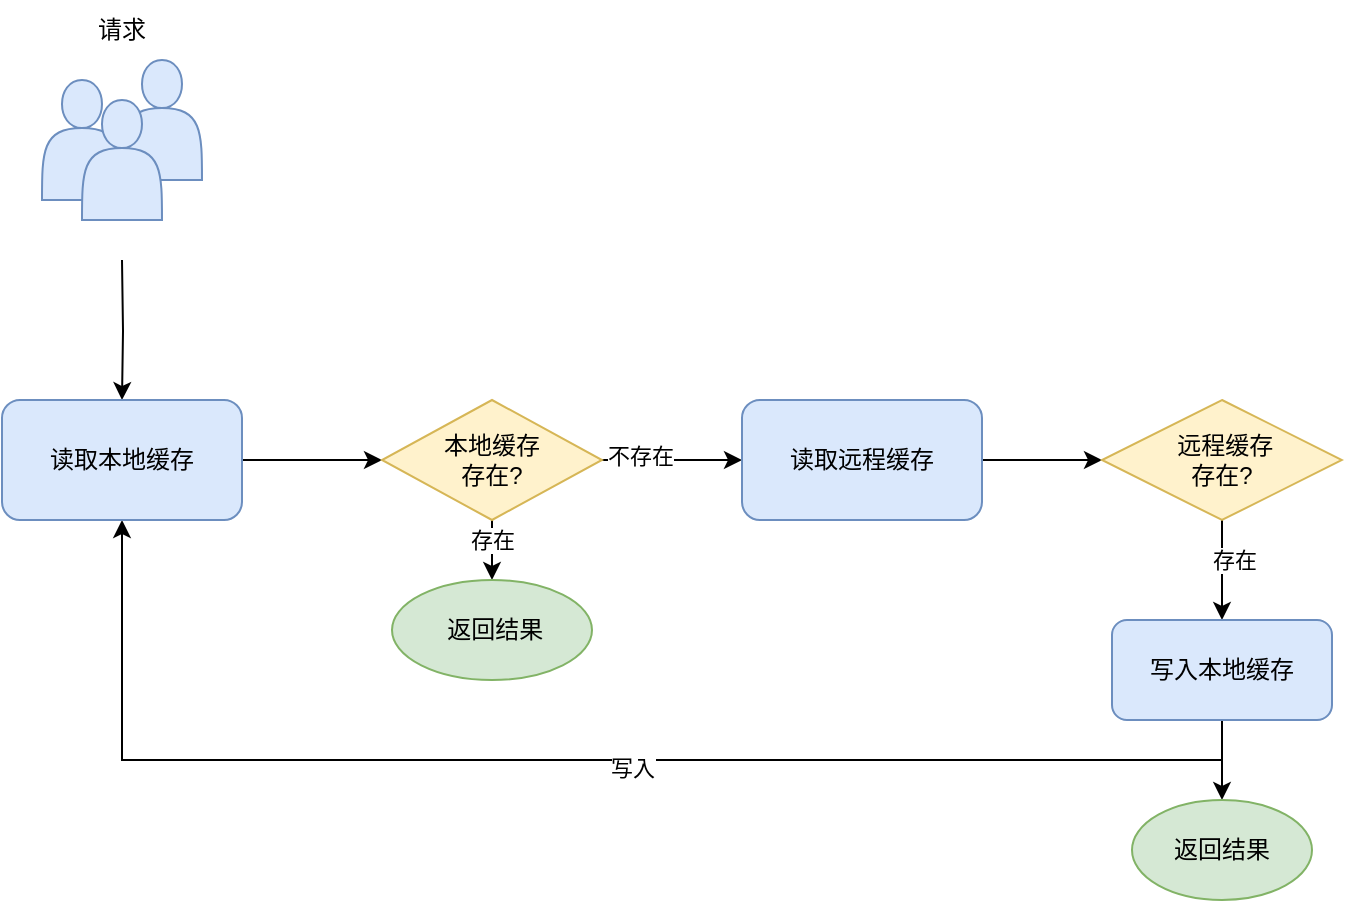 <mxfile version="26.1.1">
  <diagram name="第 1 页" id="gzhv_t4R0epDjTg4EIp7">
    <mxGraphModel dx="1426" dy="708" grid="1" gridSize="10" guides="1" tooltips="1" connect="1" arrows="1" fold="1" page="1" pageScale="1" pageWidth="827" pageHeight="1169" math="0" shadow="0">
      <root>
        <mxCell id="0" />
        <mxCell id="1" parent="0" />
        <mxCell id="YjX4FutzEUDwgeiD3PkE-19" style="edgeStyle=orthogonalEdgeStyle;rounded=0;orthogonalLoop=1;jettySize=auto;html=1;entryX=0.5;entryY=1;entryDx=0;entryDy=0;" edge="1" parent="1" source="YjX4FutzEUDwgeiD3PkE-11" target="YjX4FutzEUDwgeiD3PkE-3">
          <mxGeometry relative="1" as="geometry">
            <Array as="points">
              <mxPoint x="740" y="460" />
              <mxPoint x="190" y="460" />
            </Array>
          </mxGeometry>
        </mxCell>
        <mxCell id="YjX4FutzEUDwgeiD3PkE-20" value="写入" style="edgeLabel;html=1;align=center;verticalAlign=middle;resizable=0;points=[];" vertex="1" connectable="0" parent="YjX4FutzEUDwgeiD3PkE-19">
          <mxGeometry x="-0.087" y="4" relative="1" as="geometry">
            <mxPoint as="offset" />
          </mxGeometry>
        </mxCell>
        <mxCell id="YjX4FutzEUDwgeiD3PkE-7" style="edgeStyle=orthogonalEdgeStyle;rounded=0;orthogonalLoop=1;jettySize=auto;html=1;" edge="1" parent="1" target="YjX4FutzEUDwgeiD3PkE-3">
          <mxGeometry relative="1" as="geometry">
            <mxPoint x="190" y="210" as="sourcePoint" />
          </mxGeometry>
        </mxCell>
        <mxCell id="YjX4FutzEUDwgeiD3PkE-8" style="edgeStyle=orthogonalEdgeStyle;rounded=0;orthogonalLoop=1;jettySize=auto;html=1;entryX=0;entryY=0.5;entryDx=0;entryDy=0;" edge="1" parent="1" source="YjX4FutzEUDwgeiD3PkE-3" target="YjX4FutzEUDwgeiD3PkE-4">
          <mxGeometry relative="1" as="geometry" />
        </mxCell>
        <mxCell id="YjX4FutzEUDwgeiD3PkE-3" value="读取本地缓存" style="rounded=1;whiteSpace=wrap;html=1;fillColor=#dae8fc;strokeColor=#6c8ebf;" vertex="1" parent="1">
          <mxGeometry x="130" y="280" width="120" height="60" as="geometry" />
        </mxCell>
        <mxCell id="YjX4FutzEUDwgeiD3PkE-9" style="edgeStyle=orthogonalEdgeStyle;rounded=0;orthogonalLoop=1;jettySize=auto;html=1;entryX=0;entryY=0.5;entryDx=0;entryDy=0;" edge="1" parent="1" source="YjX4FutzEUDwgeiD3PkE-4" target="YjX4FutzEUDwgeiD3PkE-5">
          <mxGeometry relative="1" as="geometry" />
        </mxCell>
        <mxCell id="YjX4FutzEUDwgeiD3PkE-28" value="不存在" style="edgeLabel;html=1;align=center;verticalAlign=middle;resizable=0;points=[];" vertex="1" connectable="0" parent="YjX4FutzEUDwgeiD3PkE-9">
          <mxGeometry x="-0.457" y="2" relative="1" as="geometry">
            <mxPoint as="offset" />
          </mxGeometry>
        </mxCell>
        <mxCell id="YjX4FutzEUDwgeiD3PkE-14" style="edgeStyle=orthogonalEdgeStyle;rounded=0;orthogonalLoop=1;jettySize=auto;html=1;entryX=0.5;entryY=0;entryDx=0;entryDy=0;" edge="1" parent="1" source="YjX4FutzEUDwgeiD3PkE-4" target="YjX4FutzEUDwgeiD3PkE-15">
          <mxGeometry relative="1" as="geometry">
            <mxPoint x="370" y="400" as="targetPoint" />
          </mxGeometry>
        </mxCell>
        <mxCell id="YjX4FutzEUDwgeiD3PkE-27" value="存在" style="edgeLabel;html=1;align=center;verticalAlign=middle;resizable=0;points=[];" vertex="1" connectable="0" parent="YjX4FutzEUDwgeiD3PkE-14">
          <mxGeometry x="0.2" relative="1" as="geometry">
            <mxPoint as="offset" />
          </mxGeometry>
        </mxCell>
        <mxCell id="YjX4FutzEUDwgeiD3PkE-4" value="本地缓存&lt;div&gt;存在?&lt;/div&gt;" style="rhombus;whiteSpace=wrap;html=1;fillColor=#fff2cc;strokeColor=#d6b656;" vertex="1" parent="1">
          <mxGeometry x="320" y="280" width="110" height="60" as="geometry" />
        </mxCell>
        <mxCell id="YjX4FutzEUDwgeiD3PkE-10" style="edgeStyle=orthogonalEdgeStyle;rounded=0;orthogonalLoop=1;jettySize=auto;html=1;" edge="1" parent="1" source="YjX4FutzEUDwgeiD3PkE-5" target="YjX4FutzEUDwgeiD3PkE-6">
          <mxGeometry relative="1" as="geometry" />
        </mxCell>
        <mxCell id="YjX4FutzEUDwgeiD3PkE-5" value="读取远程缓存" style="rounded=1;whiteSpace=wrap;html=1;fillColor=#dae8fc;strokeColor=#6c8ebf;" vertex="1" parent="1">
          <mxGeometry x="500" y="280" width="120" height="60" as="geometry" />
        </mxCell>
        <mxCell id="YjX4FutzEUDwgeiD3PkE-12" style="edgeStyle=orthogonalEdgeStyle;rounded=0;orthogonalLoop=1;jettySize=auto;html=1;entryX=0.5;entryY=0;entryDx=0;entryDy=0;" edge="1" parent="1" source="YjX4FutzEUDwgeiD3PkE-6" target="YjX4FutzEUDwgeiD3PkE-11">
          <mxGeometry relative="1" as="geometry" />
        </mxCell>
        <mxCell id="YjX4FutzEUDwgeiD3PkE-13" value="存在" style="edgeLabel;html=1;align=center;verticalAlign=middle;resizable=0;points=[];" vertex="1" connectable="0" parent="YjX4FutzEUDwgeiD3PkE-12">
          <mxGeometry x="-0.111" y="3" relative="1" as="geometry">
            <mxPoint x="3" y="-2" as="offset" />
          </mxGeometry>
        </mxCell>
        <mxCell id="YjX4FutzEUDwgeiD3PkE-6" value="&amp;nbsp;远程缓存&lt;br&gt;存在?" style="rhombus;whiteSpace=wrap;html=1;fillColor=#fff2cc;strokeColor=#d6b656;" vertex="1" parent="1">
          <mxGeometry x="680" y="280" width="120" height="60" as="geometry" />
        </mxCell>
        <mxCell id="YjX4FutzEUDwgeiD3PkE-17" style="edgeStyle=orthogonalEdgeStyle;rounded=0;orthogonalLoop=1;jettySize=auto;html=1;entryX=0.5;entryY=0;entryDx=0;entryDy=0;" edge="1" parent="1" source="YjX4FutzEUDwgeiD3PkE-11" target="YjX4FutzEUDwgeiD3PkE-18">
          <mxGeometry relative="1" as="geometry">
            <mxPoint x="740" y="490" as="targetPoint" />
          </mxGeometry>
        </mxCell>
        <mxCell id="YjX4FutzEUDwgeiD3PkE-11" value="写入本地缓存" style="rounded=1;whiteSpace=wrap;html=1;fillColor=#dae8fc;strokeColor=#6c8ebf;" vertex="1" parent="1">
          <mxGeometry x="685" y="390" width="110" height="50" as="geometry" />
        </mxCell>
        <mxCell id="YjX4FutzEUDwgeiD3PkE-15" value="&amp;nbsp;返回结果" style="ellipse;whiteSpace=wrap;html=1;fillColor=#d5e8d4;strokeColor=#82b366;" vertex="1" parent="1">
          <mxGeometry x="325" y="370" width="100" height="50" as="geometry" />
        </mxCell>
        <mxCell id="YjX4FutzEUDwgeiD3PkE-18" value="返回结果" style="ellipse;whiteSpace=wrap;html=1;fillColor=#d5e8d4;strokeColor=#82b366;" vertex="1" parent="1">
          <mxGeometry x="695" y="480" width="90" height="50" as="geometry" />
        </mxCell>
        <mxCell id="YjX4FutzEUDwgeiD3PkE-22" value="" style="shape=actor;whiteSpace=wrap;html=1;fillColor=#dae8fc;strokeColor=#6c8ebf;" vertex="1" parent="1">
          <mxGeometry x="190" y="110" width="40" height="60" as="geometry" />
        </mxCell>
        <mxCell id="YjX4FutzEUDwgeiD3PkE-23" value="" style="shape=actor;whiteSpace=wrap;html=1;fillColor=#dae8fc;strokeColor=#6c8ebf;" vertex="1" parent="1">
          <mxGeometry x="150" y="120" width="40" height="60" as="geometry" />
        </mxCell>
        <mxCell id="YjX4FutzEUDwgeiD3PkE-21" value="" style="shape=actor;whiteSpace=wrap;html=1;fillColor=#dae8fc;strokeColor=#6c8ebf;" vertex="1" parent="1">
          <mxGeometry x="170" y="130" width="40" height="60" as="geometry" />
        </mxCell>
        <mxCell id="YjX4FutzEUDwgeiD3PkE-26" value="请求" style="text;html=1;align=center;verticalAlign=middle;whiteSpace=wrap;rounded=0;" vertex="1" parent="1">
          <mxGeometry x="160" y="80" width="60" height="30" as="geometry" />
        </mxCell>
      </root>
    </mxGraphModel>
  </diagram>
</mxfile>
